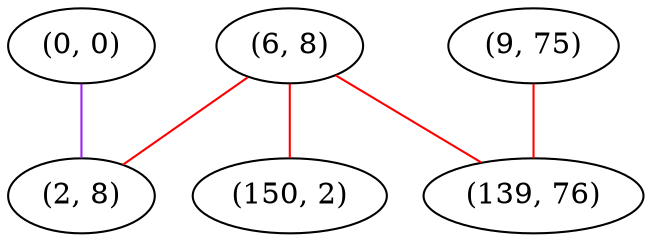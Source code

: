 graph "" {
"(0, 0)";
"(6, 8)";
"(2, 8)";
"(150, 2)";
"(9, 75)";
"(139, 76)";
"(0, 0)" -- "(2, 8)"  [color=purple, key=0, weight=4];
"(6, 8)" -- "(2, 8)"  [color=red, key=0, weight=1];
"(6, 8)" -- "(150, 2)"  [color=red, key=0, weight=1];
"(6, 8)" -- "(139, 76)"  [color=red, key=0, weight=1];
"(9, 75)" -- "(139, 76)"  [color=red, key=0, weight=1];
}

